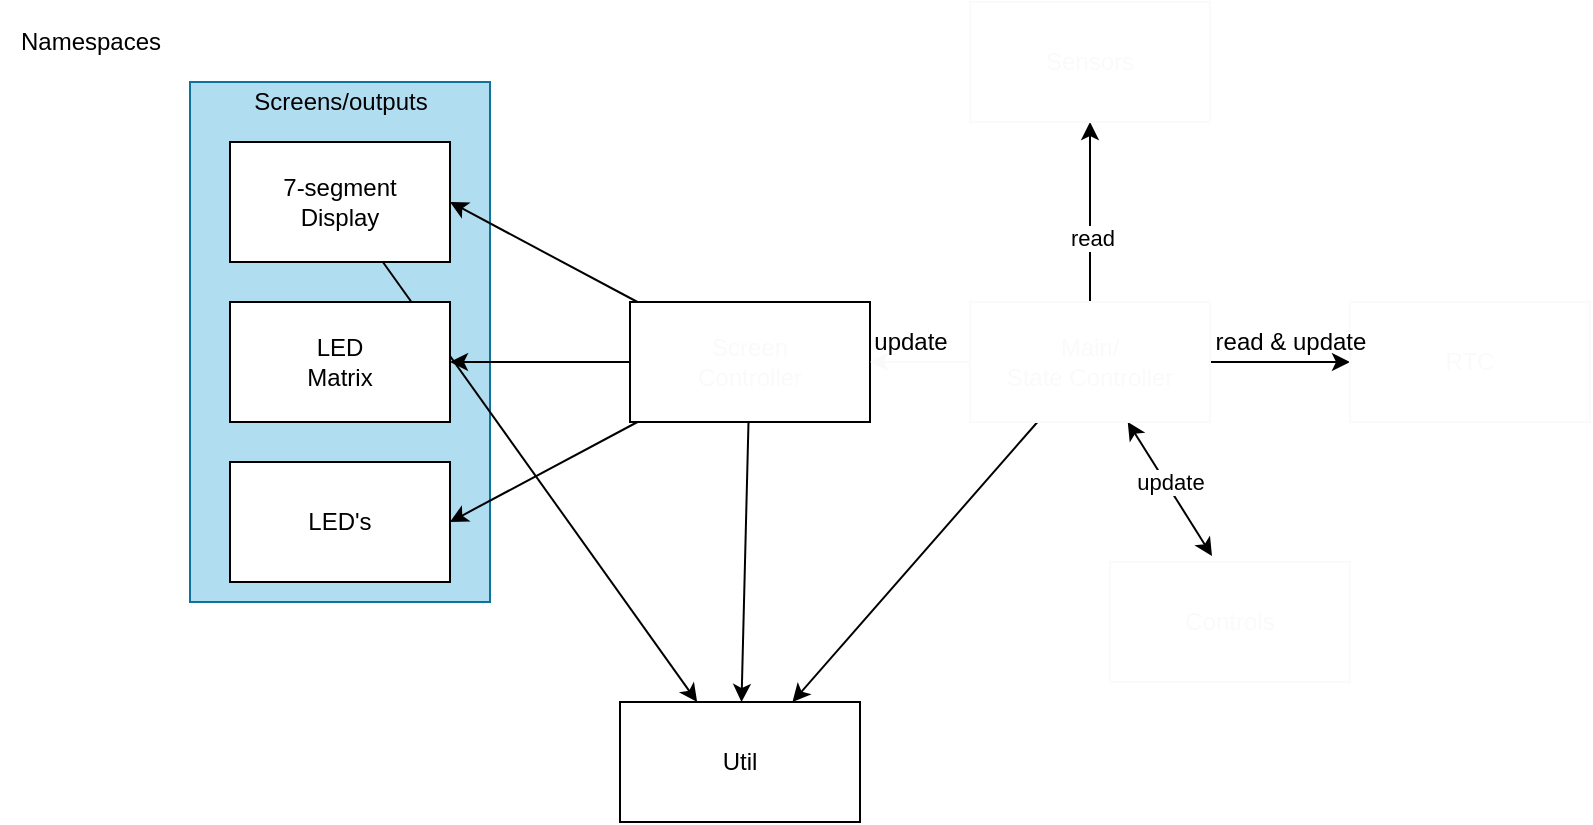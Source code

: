 <mxfile pages="2">
    <diagram id="_jFdEns0Y878xqZbYQA5" name="FileDiagram">
        <mxGraphModel dx="1117" dy="534" grid="1" gridSize="10" guides="1" tooltips="1" connect="1" arrows="1" fold="1" page="1" pageScale="1" pageWidth="850" pageHeight="1100" math="0" shadow="0">
            <root>
                <mxCell id="euuMSJNE7WmhquI7jn4D-0"/>
                <mxCell id="euuMSJNE7WmhquI7jn4D-1" parent="euuMSJNE7WmhquI7jn4D-0"/>
                <mxCell id="euuMSJNE7WmhquI7jn4D-5" value="" style="rounded=0;whiteSpace=wrap;html=1;fillColor=#b1ddf0;strokeColor=#10739e;" parent="euuMSJNE7WmhquI7jn4D-1" vertex="1">
                    <mxGeometry x="100" y="50" width="150" height="260" as="geometry"/>
                </mxCell>
                <mxCell id="4" style="edgeStyle=none;html=1;" edge="1" parent="euuMSJNE7WmhquI7jn4D-1" source="euuMSJNE7WmhquI7jn4D-2" target="1">
                    <mxGeometry relative="1" as="geometry"/>
                </mxCell>
                <mxCell id="euuMSJNE7WmhquI7jn4D-2" value="7-segment&lt;br&gt;Display" style="rounded=0;whiteSpace=wrap;html=1;" parent="euuMSJNE7WmhquI7jn4D-1" vertex="1">
                    <mxGeometry x="120" y="80" width="110" height="60" as="geometry"/>
                </mxCell>
                <mxCell id="euuMSJNE7WmhquI7jn4D-3" value="LED &lt;br&gt;Matrix" style="rounded=0;whiteSpace=wrap;html=1;" parent="euuMSJNE7WmhquI7jn4D-1" vertex="1">
                    <mxGeometry x="120" y="160" width="110" height="60" as="geometry"/>
                </mxCell>
                <mxCell id="euuMSJNE7WmhquI7jn4D-4" value="LED's" style="rounded=0;whiteSpace=wrap;html=1;" parent="euuMSJNE7WmhquI7jn4D-1" vertex="1">
                    <mxGeometry x="120" y="240" width="110" height="60" as="geometry"/>
                </mxCell>
                <mxCell id="euuMSJNE7WmhquI7jn4D-6" value="&lt;font color=&quot;#000000&quot;&gt;Screens/outputs&lt;/font&gt;" style="text;html=1;resizable=0;autosize=1;align=center;verticalAlign=middle;points=[];fillColor=none;strokeColor=none;rounded=0;" parent="euuMSJNE7WmhquI7jn4D-1" vertex="1">
                    <mxGeometry x="125" y="50" width="100" height="20" as="geometry"/>
                </mxCell>
                <mxCell id="euuMSJNE7WmhquI7jn4D-8" style="edgeStyle=none;html=1;entryX=1;entryY=0.5;entryDx=0;entryDy=0;fontColor=#FAFAFA;" parent="euuMSJNE7WmhquI7jn4D-1" source="euuMSJNE7WmhquI7jn4D-7" target="euuMSJNE7WmhquI7jn4D-2" edge="1">
                    <mxGeometry relative="1" as="geometry"/>
                </mxCell>
                <mxCell id="euuMSJNE7WmhquI7jn4D-9" style="edgeStyle=none;html=1;fontColor=#FAFAFA;" parent="euuMSJNE7WmhquI7jn4D-1" source="euuMSJNE7WmhquI7jn4D-7" target="euuMSJNE7WmhquI7jn4D-3" edge="1">
                    <mxGeometry relative="1" as="geometry"/>
                </mxCell>
                <mxCell id="euuMSJNE7WmhquI7jn4D-10" style="edgeStyle=none;html=1;fontColor=#FAFAFA;entryX=1;entryY=0.5;entryDx=0;entryDy=0;" parent="euuMSJNE7WmhquI7jn4D-1" source="euuMSJNE7WmhquI7jn4D-7" target="euuMSJNE7WmhquI7jn4D-4" edge="1">
                    <mxGeometry relative="1" as="geometry"/>
                </mxCell>
                <mxCell id="2" style="edgeStyle=none;html=1;" parent="euuMSJNE7WmhquI7jn4D-1" source="euuMSJNE7WmhquI7jn4D-7" target="1" edge="1">
                    <mxGeometry relative="1" as="geometry"/>
                </mxCell>
                <mxCell id="euuMSJNE7WmhquI7jn4D-7" value="&lt;font color=&quot;#fafafa&quot;&gt;Screen &lt;br&gt;Controller&lt;/font&gt;" style="rounded=0;whiteSpace=wrap;html=1;fontColor=#000000;fillColor=none;" parent="euuMSJNE7WmhquI7jn4D-1" vertex="1">
                    <mxGeometry x="320" y="160" width="120" height="60" as="geometry"/>
                </mxCell>
                <mxCell id="Mq9W3Sbi1TfVtfibdV3a-1" value="" style="edgeStyle=none;html=1;entryX=1;entryY=0.5;entryDx=0;entryDy=0;fontColor=#FAFAFA;strokeColor=#FAFAFA;" parent="euuMSJNE7WmhquI7jn4D-1" source="Mq9W3Sbi1TfVtfibdV3a-0" target="euuMSJNE7WmhquI7jn4D-7" edge="1">
                    <mxGeometry x="0.6" y="-30" relative="1" as="geometry">
                        <mxPoint as="offset"/>
                    </mxGeometry>
                </mxCell>
                <mxCell id="T30nOQnvfZ0r-zHqAKBf-3" style="edgeStyle=none;html=1;entryX=0.425;entryY=-0.05;entryDx=0;entryDy=0;entryPerimeter=0;startArrow=classic;startFill=1;" parent="euuMSJNE7WmhquI7jn4D-1" source="Mq9W3Sbi1TfVtfibdV3a-0" target="Mq9W3Sbi1TfVtfibdV3a-2" edge="1">
                    <mxGeometry relative="1" as="geometry"/>
                </mxCell>
                <mxCell id="6kH3g-ne0adqInIiuRdV-0" value="update" style="edgeLabel;html=1;align=center;verticalAlign=middle;resizable=0;points=[];" parent="T30nOQnvfZ0r-zHqAKBf-3" vertex="1" connectable="0">
                    <mxGeometry x="-0.367" y="-3" relative="1" as="geometry">
                        <mxPoint x="10" y="7" as="offset"/>
                    </mxGeometry>
                </mxCell>
                <mxCell id="6kH3g-ne0adqInIiuRdV-4" style="edgeStyle=none;html=1;entryX=0.5;entryY=1;entryDx=0;entryDy=0;startArrow=none;startFill=0;" parent="euuMSJNE7WmhquI7jn4D-1" source="Mq9W3Sbi1TfVtfibdV3a-0" target="Mq9W3Sbi1TfVtfibdV3a-4" edge="1">
                    <mxGeometry relative="1" as="geometry"/>
                </mxCell>
                <mxCell id="6kH3g-ne0adqInIiuRdV-5" value="read" style="edgeLabel;html=1;align=center;verticalAlign=middle;resizable=0;points=[];" parent="6kH3g-ne0adqInIiuRdV-4" vertex="1" connectable="0">
                    <mxGeometry x="-0.286" y="-1" relative="1" as="geometry">
                        <mxPoint as="offset"/>
                    </mxGeometry>
                </mxCell>
                <mxCell id="6kH3g-ne0adqInIiuRdV-6" style="edgeStyle=none;html=1;entryX=0;entryY=0.5;entryDx=0;entryDy=0;startArrow=none;startFill=0;" parent="euuMSJNE7WmhquI7jn4D-1" source="Mq9W3Sbi1TfVtfibdV3a-0" target="Mq9W3Sbi1TfVtfibdV3a-5" edge="1">
                    <mxGeometry relative="1" as="geometry"/>
                </mxCell>
                <mxCell id="3" style="edgeStyle=none;html=1;" edge="1" parent="euuMSJNE7WmhquI7jn4D-1" source="Mq9W3Sbi1TfVtfibdV3a-0" target="1">
                    <mxGeometry relative="1" as="geometry"/>
                </mxCell>
                <mxCell id="Mq9W3Sbi1TfVtfibdV3a-0" value="&lt;font color=&quot;#fafafa&quot;&gt;Main/&lt;br&gt;State Controller&lt;br&gt;&lt;/font&gt;" style="rounded=0;whiteSpace=wrap;html=1;fontColor=#000000;strokeColor=#FAFAFA;fillColor=none;" parent="euuMSJNE7WmhquI7jn4D-1" vertex="1">
                    <mxGeometry x="490" y="160" width="120" height="60" as="geometry"/>
                </mxCell>
                <mxCell id="Mq9W3Sbi1TfVtfibdV3a-2" value="&lt;font color=&quot;#fafafa&quot;&gt;Controls&lt;/font&gt;" style="rounded=0;whiteSpace=wrap;html=1;fontColor=#000000;strokeColor=#FAFAFA;fillColor=none;" parent="euuMSJNE7WmhquI7jn4D-1" vertex="1">
                    <mxGeometry x="560" y="290" width="120" height="60" as="geometry"/>
                </mxCell>
                <mxCell id="Mq9W3Sbi1TfVtfibdV3a-4" value="&lt;font color=&quot;#fafafa&quot;&gt;Sensors&lt;br&gt;&lt;/font&gt;" style="rounded=0;whiteSpace=wrap;html=1;fontColor=#000000;strokeColor=#FAFAFA;fillColor=none;" parent="euuMSJNE7WmhquI7jn4D-1" vertex="1">
                    <mxGeometry x="490" y="10" width="120" height="60" as="geometry"/>
                </mxCell>
                <mxCell id="Mq9W3Sbi1TfVtfibdV3a-5" value="&lt;font color=&quot;#fafafa&quot;&gt;RTC&lt;br&gt;&lt;/font&gt;" style="rounded=0;whiteSpace=wrap;html=1;fontColor=#000000;strokeColor=#FAFAFA;fillColor=none;" parent="euuMSJNE7WmhquI7jn4D-1" vertex="1">
                    <mxGeometry x="680" y="160" width="120" height="60" as="geometry"/>
                </mxCell>
                <mxCell id="0" value="Namespaces" style="text;html=1;align=center;verticalAlign=middle;resizable=0;points=[];autosize=1;strokeColor=none;fillColor=none;" parent="euuMSJNE7WmhquI7jn4D-1" vertex="1">
                    <mxGeometry x="5" y="20" width="90" height="20" as="geometry"/>
                </mxCell>
                <mxCell id="6kH3g-ne0adqInIiuRdV-1" value="update" style="text;html=1;align=center;verticalAlign=middle;resizable=0;points=[];autosize=1;strokeColor=none;fillColor=none;" parent="euuMSJNE7WmhquI7jn4D-1" vertex="1">
                    <mxGeometry x="435" y="170" width="50" height="20" as="geometry"/>
                </mxCell>
                <mxCell id="6kH3g-ne0adqInIiuRdV-7" value="read &amp;amp; update" style="text;html=1;align=center;verticalAlign=middle;resizable=0;points=[];autosize=1;strokeColor=none;fillColor=none;" parent="euuMSJNE7WmhquI7jn4D-1" vertex="1">
                    <mxGeometry x="605" y="170" width="90" height="20" as="geometry"/>
                </mxCell>
                <mxCell id="1" value="Util" style="whiteSpace=wrap;html=1;" parent="euuMSJNE7WmhquI7jn4D-1" vertex="1">
                    <mxGeometry x="315" y="360" width="120" height="60" as="geometry"/>
                </mxCell>
            </root>
        </mxGraphModel>
    </diagram>
    <diagram id="w2v5SEbsEC1XVV18NkII" name="StateMachine">
        <mxGraphModel dx="1967" dy="534" grid="1" gridSize="10" guides="1" tooltips="1" connect="1" arrows="1" fold="1" page="1" pageScale="1" pageWidth="850" pageHeight="1100" math="0" shadow="0">
            <root>
                <mxCell id="BLgEq0HC7ADXEU_Krm7F-0"/>
                <mxCell id="BLgEq0HC7ADXEU_Krm7F-1" parent="BLgEq0HC7ADXEU_Krm7F-0"/>
                <mxCell id="rAkqSQGAhzXEtH8dT6K5-0" value="READ&lt;br&gt;" style="text;html=1;align=center;verticalAlign=middle;resizable=0;points=[];autosize=1;strokeColor=none;fillColor=none;" vertex="1" parent="BLgEq0HC7ADXEU_Krm7F-1">
                    <mxGeometry x="55" y="50" width="50" height="20" as="geometry"/>
                </mxCell>
                <mxCell id="rAkqSQGAhzXEtH8dT6K5-4" style="edgeStyle=none;html=1;startArrow=classic;startFill=1;" edge="1" parent="BLgEq0HC7ADXEU_Krm7F-1" source="rAkqSQGAhzXEtH8dT6K5-2" target="rAkqSQGAhzXEtH8dT6K5-3">
                    <mxGeometry relative="1" as="geometry"/>
                </mxCell>
                <mxCell id="rAkqSQGAhzXEtH8dT6K5-5" value="B1 HOLD ||&lt;br&gt;SCROLL THROUGH ALL EDITABLE&amp;nbsp; DATA&amp;nbsp;" style="edgeLabel;html=1;align=center;verticalAlign=middle;resizable=0;points=[];" vertex="1" connectable="0" parent="rAkqSQGAhzXEtH8dT6K5-4">
                    <mxGeometry x="0.189" y="-2" relative="1" as="geometry">
                        <mxPoint x="-24" y="-32" as="offset"/>
                    </mxGeometry>
                </mxCell>
                <mxCell id="rAkqSQGAhzXEtH8dT6K5-11" style="edgeStyle=none;html=1;entryX=0.5;entryY=0;entryDx=0;entryDy=0;startArrow=none;startFill=0;endArrow=classic;endFill=1;" edge="1" parent="BLgEq0HC7ADXEU_Krm7F-1" source="rAkqSQGAhzXEtH8dT6K5-2" target="rAkqSQGAhzXEtH8dT6K5-10">
                    <mxGeometry relative="1" as="geometry"/>
                </mxCell>
                <mxCell id="rAkqSQGAhzXEtH8dT6K5-2" value="TIME" style="whiteSpace=wrap;html=1;" vertex="1" parent="BLgEq0HC7ADXEU_Krm7F-1">
                    <mxGeometry x="20" y="80" width="120" height="60" as="geometry"/>
                </mxCell>
                <mxCell id="rAkqSQGAhzXEtH8dT6K5-3" value="TIME" style="whiteSpace=wrap;html=1;" vertex="1" parent="BLgEq0HC7ADXEU_Krm7F-1">
                    <mxGeometry x="450" y="80" width="120" height="60" as="geometry"/>
                </mxCell>
                <mxCell id="rAkqSQGAhzXEtH8dT6K5-9" style="edgeStyle=none;html=1;entryX=0.5;entryY=0;entryDx=0;entryDy=0;startArrow=none;startFill=0;endArrow=classic;endFill=1;" edge="1" parent="BLgEq0HC7ADXEU_Krm7F-1" source="rAkqSQGAhzXEtH8dT6K5-6" target="rAkqSQGAhzXEtH8dT6K5-8">
                    <mxGeometry relative="1" as="geometry"/>
                </mxCell>
                <mxCell id="rAkqSQGAhzXEtH8dT6K5-6" value="CHRONOMTER" style="whiteSpace=wrap;html=1;" vertex="1" parent="BLgEq0HC7ADXEU_Krm7F-1">
                    <mxGeometry x="20" y="320" width="120" height="60" as="geometry"/>
                </mxCell>
                <mxCell id="rAkqSQGAhzXEtH8dT6K5-15" style="edgeStyle=none;html=1;entryX=0;entryY=0.5;entryDx=0;entryDy=0;startArrow=classic;startFill=1;endArrow=classic;endFill=1;" edge="1" parent="BLgEq0HC7ADXEU_Krm7F-1" source="rAkqSQGAhzXEtH8dT6K5-8" target="rAkqSQGAhzXEtH8dT6K5-14">
                    <mxGeometry relative="1" as="geometry"/>
                </mxCell>
                <mxCell id="OIXHmX52BU5Vy93FWh-h-1" style="edgeStyle=none;html=1;startArrow=none;startFill=0;endArrow=classic;endFill=1;" edge="1" parent="BLgEq0HC7ADXEU_Krm7F-1" source="rAkqSQGAhzXEtH8dT6K5-8" target="rAkqSQGAhzXEtH8dT6K5-2">
                    <mxGeometry relative="1" as="geometry">
                        <Array as="points">
                            <mxPoint x="280" y="390"/>
                            <mxPoint x="280" y="190"/>
                        </Array>
                    </mxGeometry>
                </mxCell>
                <mxCell id="rAkqSQGAhzXEtH8dT6K5-8" value="ALARM" style="whiteSpace=wrap;html=1;" vertex="1" parent="BLgEq0HC7ADXEU_Krm7F-1">
                    <mxGeometry x="20" y="440" width="120" height="60" as="geometry"/>
                </mxCell>
                <mxCell id="rAkqSQGAhzXEtH8dT6K5-12" style="edgeStyle=none;html=1;entryX=0.5;entryY=0;entryDx=0;entryDy=0;startArrow=none;startFill=0;endArrow=classic;endFill=1;" edge="1" parent="BLgEq0HC7ADXEU_Krm7F-1" source="rAkqSQGAhzXEtH8dT6K5-10" target="rAkqSQGAhzXEtH8dT6K5-6">
                    <mxGeometry relative="1" as="geometry"/>
                </mxCell>
                <mxCell id="rAkqSQGAhzXEtH8dT6K5-10" value="SENSORS" style="whiteSpace=wrap;html=1;" vertex="1" parent="BLgEq0HC7ADXEU_Krm7F-1">
                    <mxGeometry x="20" y="200" width="120" height="60" as="geometry"/>
                </mxCell>
                <mxCell id="rAkqSQGAhzXEtH8dT6K5-13" value="EDIT" style="text;html=1;align=center;verticalAlign=middle;resizable=0;points=[];autosize=1;strokeColor=none;fillColor=none;" vertex="1" parent="BLgEq0HC7ADXEU_Krm7F-1">
                    <mxGeometry x="490" y="40" width="40" height="20" as="geometry"/>
                </mxCell>
                <mxCell id="rAkqSQGAhzXEtH8dT6K5-14" value="ALARM" style="whiteSpace=wrap;html=1;" vertex="1" parent="BLgEq0HC7ADXEU_Krm7F-1">
                    <mxGeometry x="450" y="440" width="120" height="60" as="geometry"/>
                </mxCell>
                <mxCell id="rAkqSQGAhzXEtH8dT6K5-16" value="B1 HOLD ||&lt;br&gt;SCROLL THROUGH ALL EDITABLE DATA&amp;nbsp;" style="edgeLabel;html=1;align=center;verticalAlign=middle;resizable=0;points=[];" vertex="1" connectable="0" parent="BLgEq0HC7ADXEU_Krm7F-1">
                    <mxGeometry x="300" y="440" as="geometry"/>
                </mxCell>
                <mxCell id="sFC9GVhCS5tY80Hbs2wJ-0" value="B2 press to start/stop&lt;br&gt;B2 Hold to clear" style="text;html=1;align=center;verticalAlign=middle;resizable=0;points=[];autosize=1;strokeColor=none;fillColor=none;" vertex="1" parent="BLgEq0HC7ADXEU_Krm7F-1">
                    <mxGeometry x="140" y="340" width="130" height="30" as="geometry"/>
                </mxCell>
                <mxCell id="sFC9GVhCS5tY80Hbs2wJ-1" value="B1 PRESS" style="text;html=1;align=center;verticalAlign=middle;resizable=0;points=[];autosize=1;strokeColor=none;fillColor=none;" vertex="1" parent="BLgEq0HC7ADXEU_Krm7F-1">
                    <mxGeometry x="90" y="160" width="70" height="20" as="geometry"/>
                </mxCell>
                <mxCell id="sFC9GVhCS5tY80Hbs2wJ-2" value="B1 PRESS" style="text;html=1;align=center;verticalAlign=middle;resizable=0;points=[];autosize=1;strokeColor=none;fillColor=none;" vertex="1" parent="BLgEq0HC7ADXEU_Krm7F-1">
                    <mxGeometry x="80" y="280" width="70" height="20" as="geometry"/>
                </mxCell>
                <mxCell id="sFC9GVhCS5tY80Hbs2wJ-3" value="B1 PRESS" style="text;html=1;align=center;verticalAlign=middle;resizable=0;points=[];autosize=1;strokeColor=none;fillColor=none;" vertex="1" parent="BLgEq0HC7ADXEU_Krm7F-1">
                    <mxGeometry x="80" y="400" width="70" height="20" as="geometry"/>
                </mxCell>
                <mxCell id="WTcfgZD_CqD0Zkef8aqI-1" value="B2 press to switch between seconds&lt;br&gt;and day/number" style="text;html=1;align=center;verticalAlign=middle;resizable=0;points=[];autosize=1;strokeColor=none;fillColor=none;" vertex="1" parent="BLgEq0HC7ADXEU_Krm7F-1">
                    <mxGeometry x="-200" y="90" width="210" height="30" as="geometry"/>
                </mxCell>
                <mxCell id="WTcfgZD_CqD0Zkef8aqI-2" value="B1 PRESS" style="text;html=1;align=center;verticalAlign=middle;resizable=0;points=[];autosize=1;strokeColor=none;fillColor=none;" vertex="1" parent="BLgEq0HC7ADXEU_Krm7F-1">
                    <mxGeometry x="290" y="280" width="70" height="20" as="geometry"/>
                </mxCell>
                <mxCell id="LIs1969J5-rDZqFssXhp-0" value="B1 press to switch editable digits&lt;br&gt;B2 Press to increase&lt;br&gt;B2 hold to auto increse(?)" style="text;html=1;align=center;verticalAlign=middle;resizable=0;points=[];autosize=1;strokeColor=none;fillColor=none;" vertex="1" parent="BLgEq0HC7ADXEU_Krm7F-1">
                    <mxGeometry x="610" y="70" width="190" height="50" as="geometry"/>
                </mxCell>
            </root>
        </mxGraphModel>
    </diagram>
    <diagram id="UFMg58TEYRR7It8QBHKF" name="Page-1">
        <mxGraphModel dx="1117" dy="534" grid="1" gridSize="10" guides="1" tooltips="1" connect="1" arrows="1" fold="1" page="1" pageScale="1" pageWidth="850" pageHeight="1100" math="0" shadow="0">
            <root>
                <mxCell id="0"/>
                <mxCell id="1" parent="0"/>
                <mxCell id="wUYEnWsGU_GkCMvx4JdE-1" value="" style="ellipse;whiteSpace=wrap;html=1;aspect=fixed;" parent="1" vertex="1">
                    <mxGeometry x="40" y="80" width="240" height="240" as="geometry"/>
                </mxCell>
                <mxCell id="wUYEnWsGU_GkCMvx4JdE-4" value="&lt;font style=&quot;font-size: 36px&quot;&gt;2&lt;/font&gt;" style="rounded=0;whiteSpace=wrap;html=1;fillColor=#d5e8d4;strokeColor=#82b366;" parent="1" vertex="1">
                    <mxGeometry x="60" y="150" width="50" height="60" as="geometry"/>
                </mxCell>
                <mxCell id="wUYEnWsGU_GkCMvx4JdE-7" value="&lt;font style=&quot;font-size: 36px&quot;&gt;1&lt;/font&gt;" style="rounded=0;whiteSpace=wrap;html=1;fillColor=#d5e8d4;strokeColor=#82b366;" parent="1" vertex="1">
                    <mxGeometry x="110" y="150" width="50" height="60" as="geometry"/>
                </mxCell>
                <mxCell id="wUYEnWsGU_GkCMvx4JdE-8" value="&lt;font style=&quot;font-size: 36px&quot;&gt;3&lt;/font&gt;" style="rounded=0;whiteSpace=wrap;html=1;fillColor=#d5e8d4;strokeColor=#82b366;" parent="1" vertex="1">
                    <mxGeometry x="160" y="150" width="50" height="60" as="geometry"/>
                </mxCell>
                <mxCell id="wUYEnWsGU_GkCMvx4JdE-9" value="&lt;font style=&quot;font-size: 36px&quot;&gt;4&lt;/font&gt;" style="rounded=0;whiteSpace=wrap;html=1;fillColor=#d5e8d4;strokeColor=#82b366;" parent="1" vertex="1">
                    <mxGeometry x="210" y="150" width="50" height="60" as="geometry"/>
                </mxCell>
                <mxCell id="MrMdJ49gpNlxOydt49c9-1" value="&lt;font style=&quot;font-size: 18px&quot;&gt;22&lt;/font&gt;" style="rounded=0;whiteSpace=wrap;html=1;fontSize=36;rotation=-90;fillColor=#f8cecc;strokeColor=#b85450;" parent="1" vertex="1">
                    <mxGeometry x="123.75" y="222.5" width="40" height="35" as="geometry"/>
                </mxCell>
                <mxCell id="MrMdJ49gpNlxOydt49c9-2" value="&lt;font style=&quot;font-size: 12px&quot;&gt;MON&lt;/font&gt;" style="rounded=0;whiteSpace=wrap;html=1;fontSize=36;rotation=-90;fillColor=#f8cecc;strokeColor=#b85450;" parent="1" vertex="1">
                    <mxGeometry x="160" y="222.5" width="40" height="35" as="geometry"/>
                </mxCell>
                <mxCell id="nqueBkoND-IIMOM82Kb3-1" value="alarm" style="ellipse;whiteSpace=wrap;html=1;aspect=fixed;fontSize=9;" parent="1" vertex="1">
                    <mxGeometry x="225" y="230" width="20" height="20" as="geometry"/>
                </mxCell>
                <mxCell id="nqueBkoND-IIMOM82Kb3-2" value="temp" style="ellipse;whiteSpace=wrap;html=1;aspect=fixed;fontSize=9;" parent="1" vertex="1">
                    <mxGeometry x="75" y="230" width="20" height="20" as="geometry"/>
                </mxCell>
                <mxCell id="nqueBkoND-IIMOM82Kb3-3" value="cronometer" style="ellipse;whiteSpace=wrap;html=1;aspect=fixed;fontSize=9;" parent="1" vertex="1">
                    <mxGeometry x="210" y="257.5" width="20" height="20" as="geometry"/>
                </mxCell>
                <mxCell id="nqueBkoND-IIMOM82Kb3-4" value="&lt;div&gt;alarm&lt;/div&gt;on/off" style="ellipse;whiteSpace=wrap;html=1;aspect=fixed;fontSize=9;" parent="1" vertex="1">
                    <mxGeometry x="150" y="277.5" width="20" height="20" as="geometry"/>
                </mxCell>
                <mxCell id="nqueBkoND-IIMOM82Kb3-7" value="alt" style="ellipse;whiteSpace=wrap;html=1;aspect=fixed;fontSize=9;" parent="1" vertex="1">
                    <mxGeometry x="90" y="257.5" width="20" height="20" as="geometry"/>
                </mxCell>
                <mxCell id="ul1-OO96f1eJHYDsLRav-1" value="B1" style="rounded=0;whiteSpace=wrap;html=1;fontSize=9;rotation=-30;" parent="1" vertex="1">
                    <mxGeometry x="245" y="110" width="60" height="30" as="geometry"/>
                </mxCell>
                <mxCell id="ul1-OO96f1eJHYDsLRav-2" value="B2" style="rounded=0;whiteSpace=wrap;html=1;fontSize=9;rotation=30;" parent="1" vertex="1">
                    <mxGeometry x="250" y="247.5" width="60" height="30" as="geometry"/>
                </mxCell>
            </root>
        </mxGraphModel>
    </diagram>
    <diagram id="I9rO2sWyAo4rYJvNkQk8" name="Page-2">
        <mxGraphModel dx="1117" dy="534" grid="1" gridSize="10" guides="1" tooltips="1" connect="1" arrows="1" fold="1" page="1" pageScale="1" pageWidth="850" pageHeight="1100" math="0" shadow="0">
            <root>
                <mxCell id="sauyvbuuM_kQLv8pul-b-0"/>
                <mxCell id="sauyvbuuM_kQLv8pul-b-1" parent="sauyvbuuM_kQLv8pul-b-0"/>
                <mxCell id="sauyvbuuM_kQLv8pul-b-2" value="" style="ellipse;whiteSpace=wrap;html=1;aspect=fixed;" parent="sauyvbuuM_kQLv8pul-b-1" vertex="1">
                    <mxGeometry x="85" y="80" width="320" height="320" as="geometry"/>
                </mxCell>
                <mxCell id="sauyvbuuM_kQLv8pul-b-3" value="&lt;font style=&quot;font-size: 48px&quot;&gt;02&lt;/font&gt;" style="rounded=0;whiteSpace=wrap;html=1;" parent="sauyvbuuM_kQLv8pul-b-1" vertex="1">
                    <mxGeometry x="185" y="110" width="120" height="60" as="geometry"/>
                </mxCell>
                <mxCell id="sauyvbuuM_kQLv8pul-b-4" value="&lt;font style=&quot;font-size: 48px&quot;&gt;XX&lt;/font&gt;" style="rounded=0;whiteSpace=wrap;html=1;" parent="sauyvbuuM_kQLv8pul-b-1" vertex="1">
                    <mxGeometry x="185" y="320" width="120" height="60" as="geometry"/>
                </mxCell>
                <mxCell id="sauyvbuuM_kQLv8pul-b-5" value="&lt;font style=&quot;font-size: 48px&quot;&gt;MON&lt;/font&gt;" style="rounded=0;whiteSpace=wrap;html=1;" parent="sauyvbuuM_kQLv8pul-b-1" vertex="1">
                    <mxGeometry x="185" y="250" width="120" height="60" as="geometry"/>
                </mxCell>
                <mxCell id="sauyvbuuM_kQLv8pul-b-6" value="&lt;font style=&quot;font-size: 48px&quot;&gt;15&lt;/font&gt;" style="rounded=0;whiteSpace=wrap;html=1;" parent="sauyvbuuM_kQLv8pul-b-1" vertex="1">
                    <mxGeometry x="185" y="180" width="120" height="60" as="geometry"/>
                </mxCell>
                <mxCell id="sauyvbuuM_kQLv8pul-b-7" value="D" style="text;html=1;strokeColor=none;fillColor=none;align=center;verticalAlign=middle;whiteSpace=wrap;rounded=0;fontSize=48;" parent="sauyvbuuM_kQLv8pul-b-1" vertex="1">
                    <mxGeometry x="95" y="265" width="60" height="30" as="geometry"/>
                </mxCell>
                <mxCell id="sauyvbuuM_kQLv8pul-b-8" value="H" style="text;html=1;strokeColor=none;fillColor=none;align=center;verticalAlign=middle;whiteSpace=wrap;rounded=0;fontSize=48;" parent="sauyvbuuM_kQLv8pul-b-1" vertex="1">
                    <mxGeometry x="95" y="125" width="60" height="30" as="geometry"/>
                </mxCell>
                <mxCell id="sauyvbuuM_kQLv8pul-b-9" value="M" style="text;html=1;strokeColor=none;fillColor=none;align=center;verticalAlign=middle;whiteSpace=wrap;rounded=0;fontSize=48;" parent="sauyvbuuM_kQLv8pul-b-1" vertex="1">
                    <mxGeometry x="95" y="195" width="60" height="30" as="geometry"/>
                </mxCell>
                <mxCell id="sauyvbuuM_kQLv8pul-b-10" value="S" style="text;html=1;strokeColor=none;fillColor=none;align=center;verticalAlign=middle;whiteSpace=wrap;rounded=0;fontSize=48;" parent="sauyvbuuM_kQLv8pul-b-1" vertex="1">
                    <mxGeometry x="100" y="420" width="60" height="30" as="geometry"/>
                </mxCell>
                <mxCell id="sauyvbuuM_kQLv8pul-b-11" value="DN" style="text;html=1;strokeColor=none;fillColor=none;align=center;verticalAlign=middle;whiteSpace=wrap;rounded=0;fontSize=48;" parent="sauyvbuuM_kQLv8pul-b-1" vertex="1">
                    <mxGeometry x="95" y="335" width="60" height="30" as="geometry"/>
                </mxCell>
                <mxCell id="sauyvbuuM_kQLv8pul-b-12" value="" style="ellipse;whiteSpace=wrap;html=1;aspect=fixed;" parent="sauyvbuuM_kQLv8pul-b-1" vertex="1">
                    <mxGeometry x="495" y="75" width="320" height="320" as="geometry"/>
                </mxCell>
                <mxCell id="sauyvbuuM_kQLv8pul-b-13" value="&lt;font style=&quot;font-size: 48px&quot;&gt;02&lt;/font&gt;" style="rounded=0;whiteSpace=wrap;html=1;" parent="sauyvbuuM_kQLv8pul-b-1" vertex="1">
                    <mxGeometry x="595" y="100" width="120" height="60" as="geometry"/>
                </mxCell>
                <mxCell id="sauyvbuuM_kQLv8pul-b-14" value="&lt;font style=&quot;font-size: 48px&quot;&gt;XX&lt;/font&gt;" style="rounded=0;whiteSpace=wrap;html=1;" parent="sauyvbuuM_kQLv8pul-b-1" vertex="1">
                    <mxGeometry x="595" y="310" width="120" height="60" as="geometry"/>
                </mxCell>
                <mxCell id="sauyvbuuM_kQLv8pul-b-15" value="&lt;font style=&quot;font-size: 48px&quot;&gt;14&lt;/font&gt;" style="rounded=0;whiteSpace=wrap;html=1;" parent="sauyvbuuM_kQLv8pul-b-1" vertex="1">
                    <mxGeometry x="595" y="240" width="120" height="60" as="geometry"/>
                </mxCell>
                <mxCell id="sauyvbuuM_kQLv8pul-b-16" value="&lt;font style=&quot;font-size: 48px&quot;&gt;15&lt;/font&gt;" style="rounded=0;whiteSpace=wrap;html=1;" parent="sauyvbuuM_kQLv8pul-b-1" vertex="1">
                    <mxGeometry x="595" y="170" width="120" height="60" as="geometry"/>
                </mxCell>
                <mxCell id="sauyvbuuM_kQLv8pul-b-17" value="D" style="text;html=1;strokeColor=none;fillColor=none;align=center;verticalAlign=middle;whiteSpace=wrap;rounded=0;fontSize=48;" parent="sauyvbuuM_kQLv8pul-b-1" vertex="1">
                    <mxGeometry x="425" y="125" width="60" height="30" as="geometry"/>
                </mxCell>
                <mxCell id="sauyvbuuM_kQLv8pul-b-18" value="H" style="text;html=1;strokeColor=none;fillColor=none;align=center;verticalAlign=middle;whiteSpace=wrap;rounded=0;fontSize=48;" parent="sauyvbuuM_kQLv8pul-b-1" vertex="1">
                    <mxGeometry x="425" y="195" width="60" height="30" as="geometry"/>
                </mxCell>
                <mxCell id="sauyvbuuM_kQLv8pul-b-19" value="M" style="text;html=1;strokeColor=none;fillColor=none;align=center;verticalAlign=middle;whiteSpace=wrap;rounded=0;fontSize=48;" parent="sauyvbuuM_kQLv8pul-b-1" vertex="1">
                    <mxGeometry x="425" y="265" width="60" height="30" as="geometry"/>
                </mxCell>
                <mxCell id="sauyvbuuM_kQLv8pul-b-20" value="S" style="text;html=1;strokeColor=none;fillColor=none;align=center;verticalAlign=middle;whiteSpace=wrap;rounded=0;fontSize=48;" parent="sauyvbuuM_kQLv8pul-b-1" vertex="1">
                    <mxGeometry x="425" y="335" width="60" height="30" as="geometry"/>
                </mxCell>
                <mxCell id="sauyvbuuM_kQLv8pul-b-21" value="" style="ellipse;whiteSpace=wrap;html=1;aspect=fixed;" parent="sauyvbuuM_kQLv8pul-b-1" vertex="1">
                    <mxGeometry x="445" y="420" width="320" height="320" as="geometry"/>
                </mxCell>
                <mxCell id="sauyvbuuM_kQLv8pul-b-22" value="&lt;font style=&quot;font-size: 48px&quot;&gt;02&lt;/font&gt;" style="rounded=0;whiteSpace=wrap;html=1;" parent="sauyvbuuM_kQLv8pul-b-1" vertex="1">
                    <mxGeometry x="545" y="450" width="120" height="60" as="geometry"/>
                </mxCell>
                <mxCell id="sauyvbuuM_kQLv8pul-b-23" value="&lt;font style=&quot;font-size: 48px&quot;&gt;XX&lt;/font&gt;" style="rounded=0;whiteSpace=wrap;html=1;" parent="sauyvbuuM_kQLv8pul-b-1" vertex="1">
                    <mxGeometry x="545" y="660" width="120" height="60" as="geometry"/>
                </mxCell>
                <mxCell id="sauyvbuuM_kQLv8pul-b-24" value="&lt;font style=&quot;font-size: 48px&quot;&gt;14&lt;/font&gt;" style="rounded=0;whiteSpace=wrap;html=1;" parent="sauyvbuuM_kQLv8pul-b-1" vertex="1">
                    <mxGeometry x="545" y="590" width="120" height="60" as="geometry"/>
                </mxCell>
                <mxCell id="sauyvbuuM_kQLv8pul-b-25" value="&lt;font style=&quot;font-size: 48px&quot;&gt;15&lt;/font&gt;" style="rounded=0;whiteSpace=wrap;html=1;" parent="sauyvbuuM_kQLv8pul-b-1" vertex="1">
                    <mxGeometry x="545" y="520" width="120" height="60" as="geometry"/>
                </mxCell>
                <mxCell id="sauyvbuuM_kQLv8pul-b-26" value="D" style="text;html=1;strokeColor=none;fillColor=none;align=center;verticalAlign=middle;whiteSpace=wrap;rounded=0;fontSize=48;" parent="sauyvbuuM_kQLv8pul-b-1" vertex="1">
                    <mxGeometry x="455" y="460" width="60" height="30" as="geometry"/>
                </mxCell>
                <mxCell id="sauyvbuuM_kQLv8pul-b-27" value="H" style="text;html=1;strokeColor=none;fillColor=none;align=center;verticalAlign=middle;whiteSpace=wrap;rounded=0;fontSize=48;" parent="sauyvbuuM_kQLv8pul-b-1" vertex="1">
                    <mxGeometry x="455" y="530" width="60" height="30" as="geometry"/>
                </mxCell>
                <mxCell id="sauyvbuuM_kQLv8pul-b-28" value="M" style="text;html=1;strokeColor=none;fillColor=none;align=center;verticalAlign=middle;whiteSpace=wrap;rounded=0;fontSize=48;" parent="sauyvbuuM_kQLv8pul-b-1" vertex="1">
                    <mxGeometry x="455" y="600" width="60" height="30" as="geometry"/>
                </mxCell>
                <mxCell id="sauyvbuuM_kQLv8pul-b-29" value="S" style="text;html=1;strokeColor=none;fillColor=none;align=center;verticalAlign=middle;whiteSpace=wrap;rounded=0;fontSize=48;" parent="sauyvbuuM_kQLv8pul-b-1" vertex="1">
                    <mxGeometry x="455" y="675" width="60" height="30" as="geometry"/>
                </mxCell>
                <mxCell id="sauyvbuuM_kQLv8pul-b-30" value="alarm" style="ellipse;whiteSpace=wrap;html=1;aspect=fixed;fontSize=9;" parent="sauyvbuuM_kQLv8pul-b-1" vertex="1">
                    <mxGeometry x="555" y="200" width="20" height="20" as="geometry"/>
                </mxCell>
                <mxCell id="sauyvbuuM_kQLv8pul-b-31" value="sensors" style="ellipse;whiteSpace=wrap;html=1;aspect=fixed;fontSize=9;" parent="sauyvbuuM_kQLv8pul-b-1" vertex="1">
                    <mxGeometry x="555" y="230" width="20" height="20" as="geometry"/>
                </mxCell>
                <mxCell id="sauyvbuuM_kQLv8pul-b-32" value="cronometer" style="ellipse;whiteSpace=wrap;html=1;aspect=fixed;fontSize=9;" parent="sauyvbuuM_kQLv8pul-b-1" vertex="1">
                    <mxGeometry x="555" y="260" width="20" height="20" as="geometry"/>
                </mxCell>
                <mxCell id="sauyvbuuM_kQLv8pul-b-33" value="B1" style="rounded=0;whiteSpace=wrap;html=1;fontSize=9;rotation=-30;" parent="sauyvbuuM_kQLv8pul-b-1" vertex="1">
                    <mxGeometry x="765" y="140" width="60" height="30" as="geometry"/>
                </mxCell>
                <mxCell id="sauyvbuuM_kQLv8pul-b-34" value="&lt;div&gt;Rotor&lt;/div&gt;&lt;div&gt;w/ feedback&lt;br&gt;&lt;/div&gt;" style="ellipse;whiteSpace=wrap;html=1;fontSize=9;" parent="sauyvbuuM_kQLv8pul-b-1" vertex="1">
                    <mxGeometry x="775" y="225" width="75" height="20" as="geometry"/>
                </mxCell>
                <mxCell id="sauyvbuuM_kQLv8pul-b-35" value="&lt;div&gt;click/press&lt;/div&gt;" style="text;html=1;align=center;verticalAlign=middle;resizable=0;points=[];autosize=1;strokeColor=none;fillColor=none;fontSize=9;" parent="sauyvbuuM_kQLv8pul-b-1" vertex="1">
                    <mxGeometry x="805" y="130" width="60" height="20" as="geometry"/>
                </mxCell>
                <mxCell id="sauyvbuuM_kQLv8pul-b-36" value="" style="ellipse;whiteSpace=wrap;html=1;aspect=fixed;" parent="sauyvbuuM_kQLv8pul-b-1" vertex="1">
                    <mxGeometry x="905" y="80" width="320" height="320" as="geometry"/>
                </mxCell>
                <mxCell id="sauyvbuuM_kQLv8pul-b-37" value="&lt;font style=&quot;font-size: 48px&quot;&gt;02&lt;/font&gt;" style="rounded=0;whiteSpace=wrap;html=1;" parent="sauyvbuuM_kQLv8pul-b-1" vertex="1">
                    <mxGeometry x="1005" y="105" width="120" height="60" as="geometry"/>
                </mxCell>
                <mxCell id="sauyvbuuM_kQLv8pul-b-38" value="&lt;font style=&quot;font-size: 48px&quot;&gt;XX&lt;/font&gt;" style="rounded=0;whiteSpace=wrap;html=1;" parent="sauyvbuuM_kQLv8pul-b-1" vertex="1">
                    <mxGeometry x="1005" y="315" width="120" height="60" as="geometry"/>
                </mxCell>
                <mxCell id="sauyvbuuM_kQLv8pul-b-39" value="&lt;font style=&quot;font-size: 48px&quot;&gt;14&lt;/font&gt;" style="rounded=0;whiteSpace=wrap;html=1;" parent="sauyvbuuM_kQLv8pul-b-1" vertex="1">
                    <mxGeometry x="1005" y="245" width="120" height="60" as="geometry"/>
                </mxCell>
                <mxCell id="sauyvbuuM_kQLv8pul-b-40" value="&lt;font style=&quot;font-size: 48px&quot;&gt;15&lt;/font&gt;" style="rounded=0;whiteSpace=wrap;html=1;" parent="sauyvbuuM_kQLv8pul-b-1" vertex="1">
                    <mxGeometry x="1005" y="175" width="120" height="60" as="geometry"/>
                </mxCell>
                <mxCell id="sauyvbuuM_kQLv8pul-b-41" value="alarm" style="ellipse;whiteSpace=wrap;html=1;aspect=fixed;fontSize=9;fillColor=#fff2cc;strokeColor=#d6b656;" parent="sauyvbuuM_kQLv8pul-b-1" vertex="1">
                    <mxGeometry x="965" y="200" width="20" height="20" as="geometry"/>
                </mxCell>
                <mxCell id="sauyvbuuM_kQLv8pul-b-42" value="sensors" style="ellipse;whiteSpace=wrap;html=1;aspect=fixed;fontSize=9;" parent="sauyvbuuM_kQLv8pul-b-1" vertex="1">
                    <mxGeometry x="965" y="230" width="20" height="20" as="geometry"/>
                </mxCell>
                <mxCell id="sauyvbuuM_kQLv8pul-b-43" value="cronometer" style="ellipse;whiteSpace=wrap;html=1;aspect=fixed;fontSize=9;" parent="sauyvbuuM_kQLv8pul-b-1" vertex="1">
                    <mxGeometry x="965" y="260" width="20" height="20" as="geometry"/>
                </mxCell>
                <mxCell id="sauyvbuuM_kQLv8pul-b-44" value="B1" style="rounded=0;whiteSpace=wrap;html=1;fontSize=9;rotation=-30;" parent="sauyvbuuM_kQLv8pul-b-1" vertex="1">
                    <mxGeometry x="1175" y="145" width="60" height="30" as="geometry"/>
                </mxCell>
                <mxCell id="sauyvbuuM_kQLv8pul-b-45" value="&lt;div&gt;Rotor&lt;/div&gt;&lt;div&gt;w/ feedback&lt;br&gt;&lt;/div&gt;" style="ellipse;whiteSpace=wrap;html=1;fontSize=9;" parent="sauyvbuuM_kQLv8pul-b-1" vertex="1">
                    <mxGeometry x="1185" y="230" width="75" height="20" as="geometry"/>
                </mxCell>
                <mxCell id="sauyvbuuM_kQLv8pul-b-46" value="&lt;div&gt;click/press&lt;/div&gt;" style="text;html=1;align=center;verticalAlign=middle;resizable=0;points=[];autosize=1;strokeColor=none;fillColor=none;fontSize=9;" parent="sauyvbuuM_kQLv8pul-b-1" vertex="1">
                    <mxGeometry x="1215" y="135" width="60" height="20" as="geometry"/>
                </mxCell>
                <mxCell id="sauyvbuuM_kQLv8pul-b-47" value="&lt;font style=&quot;font-size: 18px&quot;&gt;Alarm UI&lt;/font&gt;" style="text;html=1;strokeColor=none;fillColor=none;align=center;verticalAlign=middle;whiteSpace=wrap;rounded=0;fontSize=9;" parent="sauyvbuuM_kQLv8pul-b-1" vertex="1">
                    <mxGeometry x="985" width="150" height="50" as="geometry"/>
                </mxCell>
                <mxCell id="sauyvbuuM_kQLv8pul-b-48" value="alarm nº" style="text;html=1;strokeColor=none;fillColor=none;align=center;verticalAlign=middle;whiteSpace=wrap;rounded=0;fontSize=18;" parent="sauyvbuuM_kQLv8pul-b-1" vertex="1">
                    <mxGeometry x="1125" y="115" width="60" height="30" as="geometry"/>
                </mxCell>
                <mxCell id="sauyvbuuM_kQLv8pul-b-49" value="H" style="text;html=1;strokeColor=none;fillColor=none;align=center;verticalAlign=middle;whiteSpace=wrap;rounded=0;fontSize=18;" parent="sauyvbuuM_kQLv8pul-b-1" vertex="1">
                    <mxGeometry x="1125" y="190" width="60" height="30" as="geometry"/>
                </mxCell>
                <mxCell id="sauyvbuuM_kQLv8pul-b-50" value="M" style="text;html=1;strokeColor=none;fillColor=none;align=center;verticalAlign=middle;whiteSpace=wrap;rounded=0;fontSize=18;" parent="sauyvbuuM_kQLv8pul-b-1" vertex="1">
                    <mxGeometry x="1125" y="255" width="60" height="30" as="geometry"/>
                </mxCell>
                <mxCell id="sauyvbuuM_kQLv8pul-b-51" value="ON/OFF" style="text;html=1;strokeColor=none;fillColor=none;align=center;verticalAlign=middle;whiteSpace=wrap;rounded=0;fontSize=18;" parent="sauyvbuuM_kQLv8pul-b-1" vertex="1">
                    <mxGeometry x="1125" y="330" width="60" height="30" as="geometry"/>
                </mxCell>
                <mxCell id="sauyvbuuM_kQLv8pul-b-52" value="&lt;div&gt;alarm&lt;/div&gt;on/off" style="ellipse;whiteSpace=wrap;html=1;aspect=fixed;fontSize=9;" parent="sauyvbuuM_kQLv8pul-b-1" vertex="1">
                    <mxGeometry x="555" y="170" width="20" height="20" as="geometry"/>
                </mxCell>
                <mxCell id="sauyvbuuM_kQLv8pul-b-53" value="&lt;div&gt;alarm&lt;/div&gt;on/off" style="ellipse;whiteSpace=wrap;html=1;aspect=fixed;fontSize=9;" parent="sauyvbuuM_kQLv8pul-b-1" vertex="1">
                    <mxGeometry x="965" y="170" width="20" height="20" as="geometry"/>
                </mxCell>
            </root>
        </mxGraphModel>
    </diagram>
</mxfile>